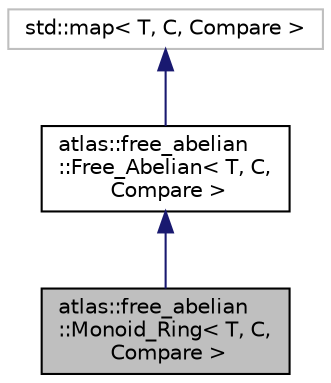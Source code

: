 digraph "atlas::free_abelian::Monoid_Ring&lt; T, C, Compare &gt;"
{
  edge [fontname="Helvetica",fontsize="10",labelfontname="Helvetica",labelfontsize="10"];
  node [fontname="Helvetica",fontsize="10",shape=record];
  Node1 [label="atlas::free_abelian\l::Monoid_Ring\< T, C,\l Compare \>",height=0.2,width=0.4,color="black", fillcolor="grey75", style="filled", fontcolor="black"];
  Node2 -> Node1 [dir="back",color="midnightblue",fontsize="10",style="solid",fontname="Helvetica"];
  Node2 [label="atlas::free_abelian\l::Free_Abelian\< T, C,\l Compare \>",height=0.2,width=0.4,color="black", fillcolor="white", style="filled",URL="$structatlas_1_1free__abelian_1_1Free__Abelian.html"];
  Node3 -> Node2 [dir="back",color="midnightblue",fontsize="10",style="solid",fontname="Helvetica"];
  Node3 [label="std::map\< T, C, Compare \>",height=0.2,width=0.4,color="grey75", fillcolor="white", style="filled"];
}
